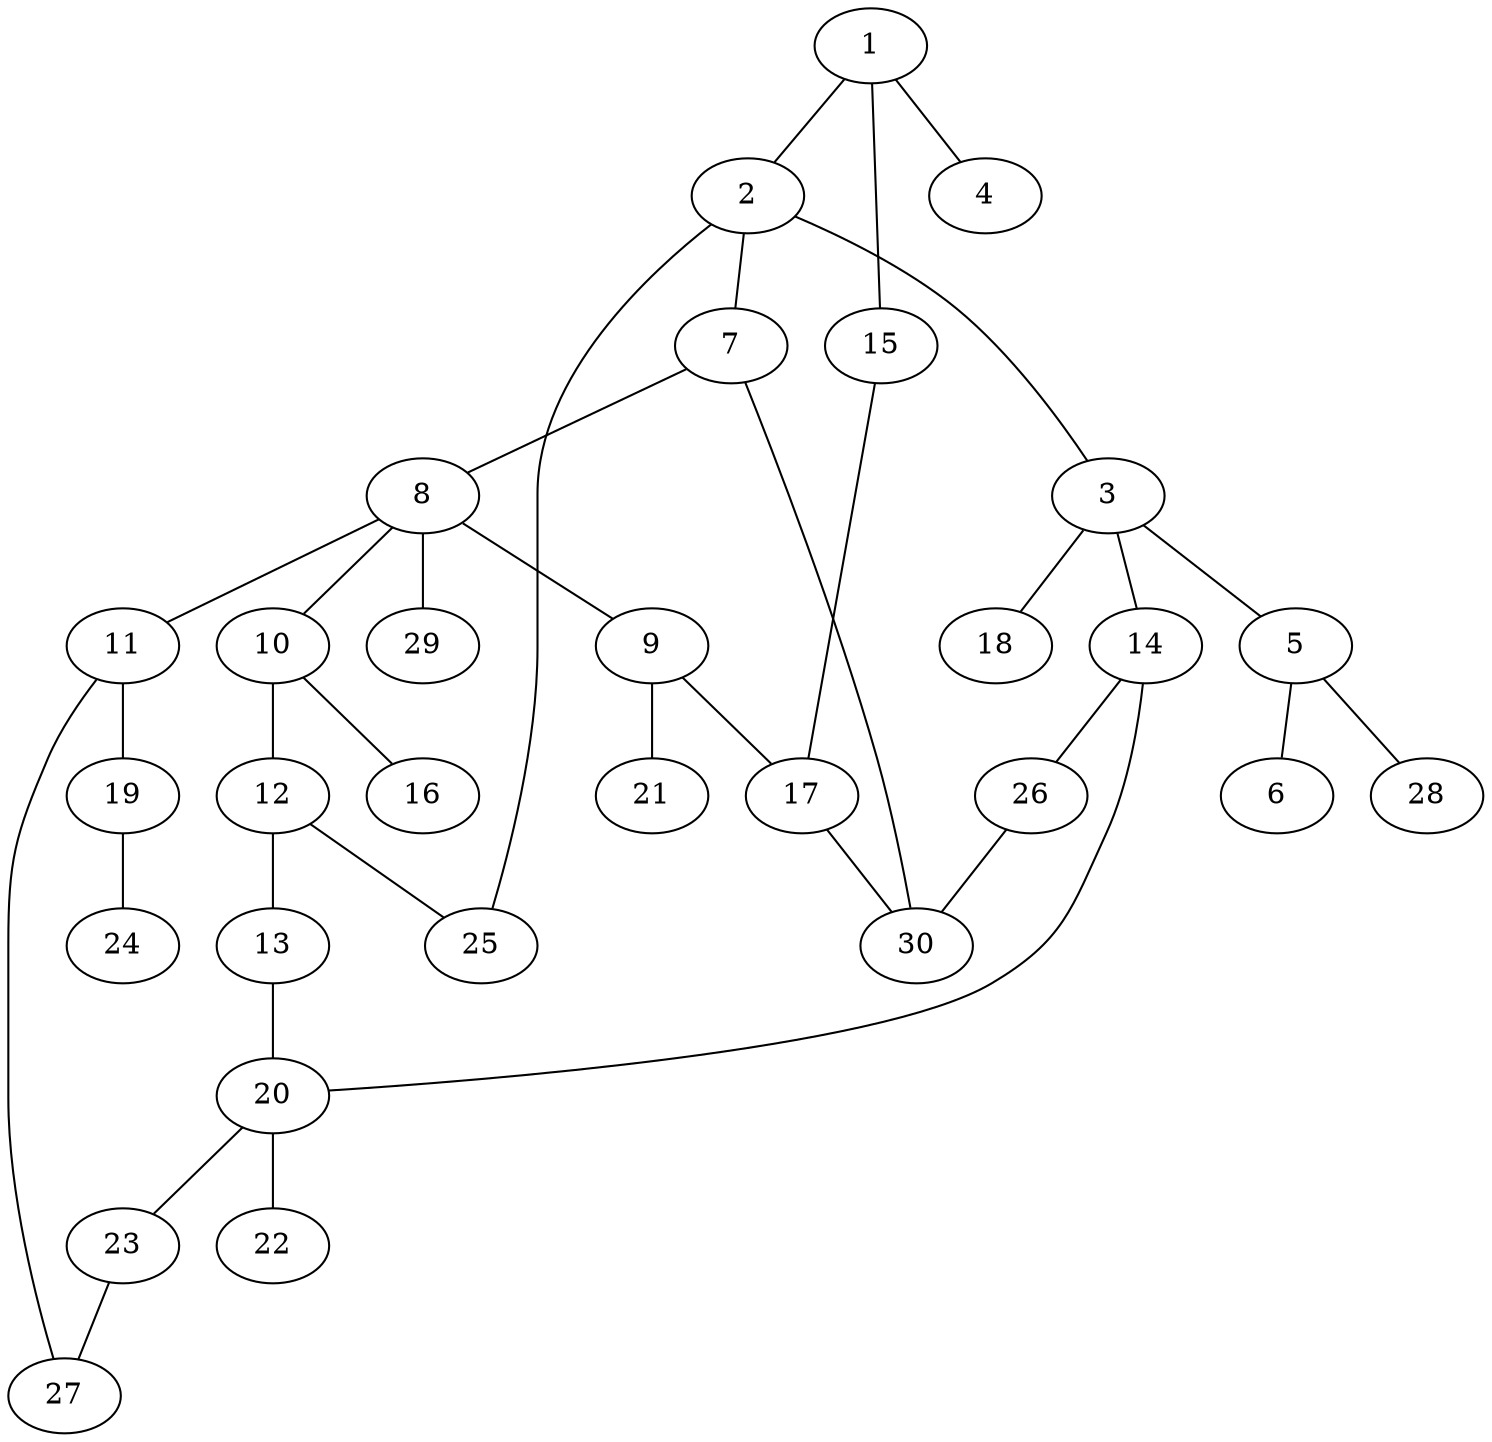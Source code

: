 graph graphname {1--2
1--4
1--15
2--3
2--7
2--25
3--5
3--14
3--18
5--6
5--28
7--8
7--30
8--9
8--10
8--11
8--29
9--17
9--21
10--12
10--16
11--19
11--27
12--13
12--25
13--20
14--20
14--26
15--17
17--30
19--24
20--22
20--23
23--27
26--30
}